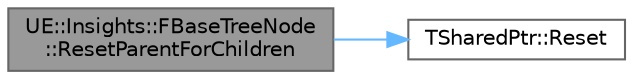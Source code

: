 digraph "UE::Insights::FBaseTreeNode::ResetParentForChildren"
{
 // INTERACTIVE_SVG=YES
 // LATEX_PDF_SIZE
  bgcolor="transparent";
  edge [fontname=Helvetica,fontsize=10,labelfontname=Helvetica,labelfontsize=10];
  node [fontname=Helvetica,fontsize=10,shape=box,height=0.2,width=0.4];
  rankdir="LR";
  Node1 [id="Node000001",label="UE::Insights::FBaseTreeNode\l::ResetParentForChildren",height=0.2,width=0.4,color="gray40", fillcolor="grey60", style="filled", fontcolor="black",tooltip=" "];
  Node1 -> Node2 [id="edge1_Node000001_Node000002",color="steelblue1",style="solid",tooltip=" "];
  Node2 [id="Node000002",label="TSharedPtr::Reset",height=0.2,width=0.4,color="grey40", fillcolor="white", style="filled",URL="$d8/d2f/classTSharedPtr.html#a130ce2a929769d669c1c8c25502462d0",tooltip="Resets this shared pointer, removing a reference to the object."];
}
